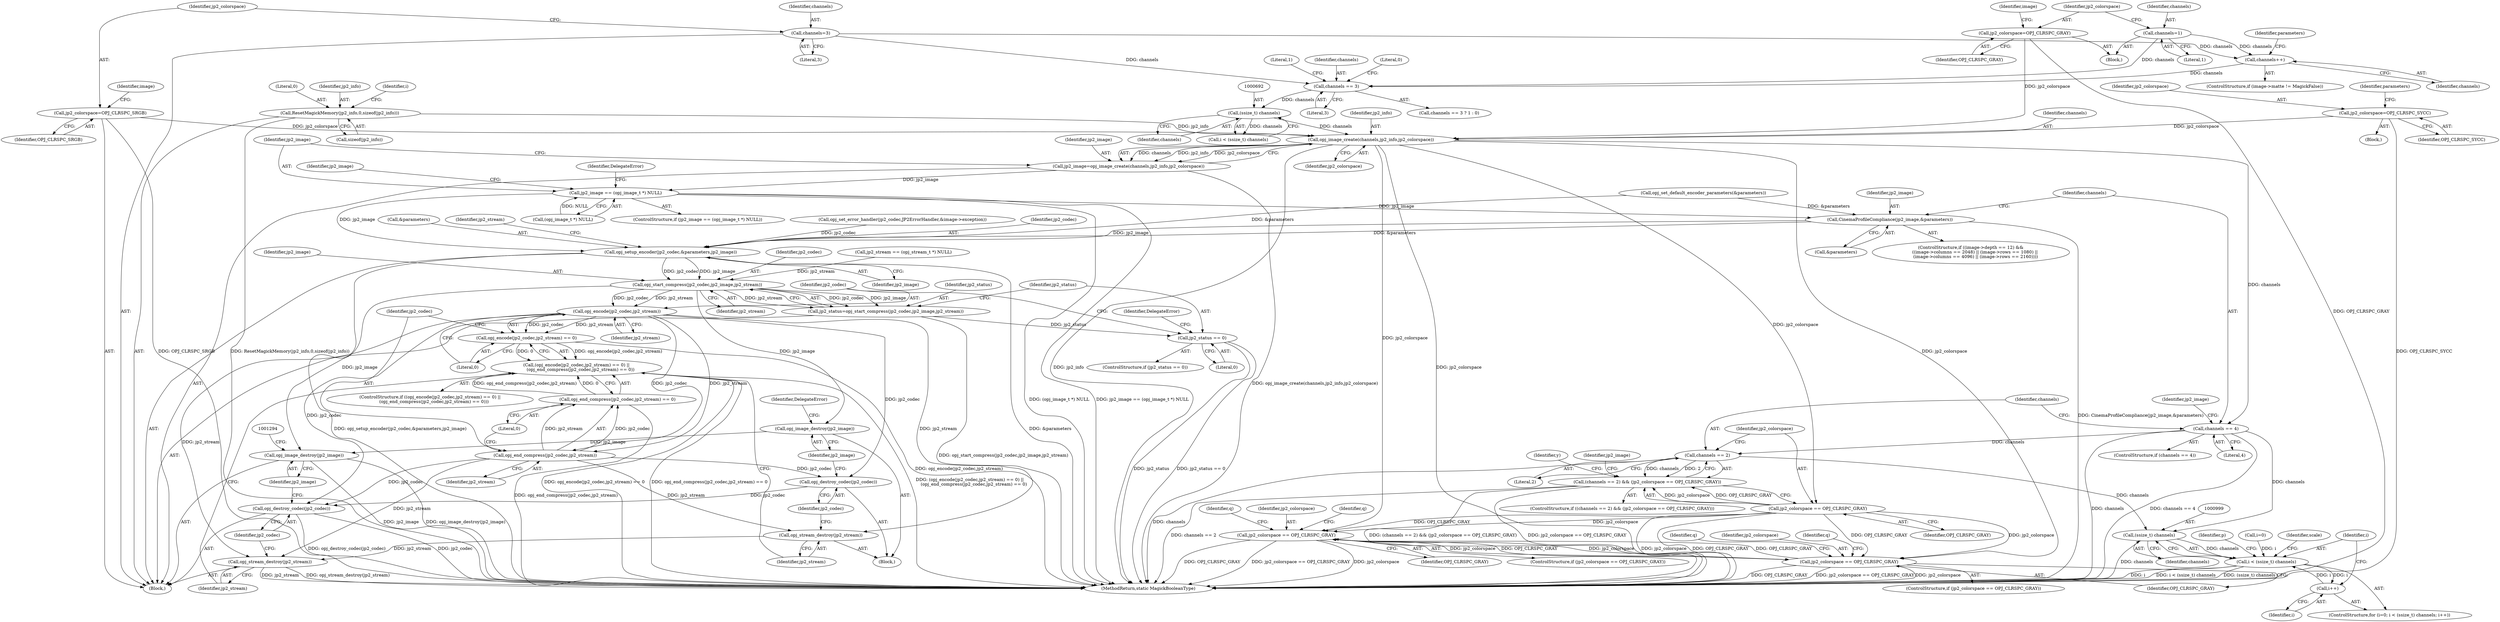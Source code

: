 digraph "0_ImageMagick_3d5ac8c20846871f1eb3068b65f93da7cd33bfd0_0@API" {
"1000803" [label="(Call,opj_image_create(channels,jp2_info,jp2_colorspace))"];
"1000691" [label="(Call,(ssize_t) channels)"];
"1000675" [label="(Call,channels == 3)"];
"1000650" [label="(Call,channels=1)"];
"1000668" [label="(Call,channels++)"];
"1000619" [label="(Call,channels=3)"];
"1000680" [label="(Call,ResetMagickMemory(jp2_info,0,sizeof(jp2_info)))"];
"1000622" [label="(Call,jp2_colorspace=OPJ_CLRSPC_SRGB)"];
"1000632" [label="(Call,jp2_colorspace=OPJ_CLRSPC_SYCC)"];
"1000653" [label="(Call,jp2_colorspace=OPJ_CLRSPC_GRAY)"];
"1000801" [label="(Call,jp2_image=opj_image_create(channels,jp2_info,jp2_colorspace))"];
"1000808" [label="(Call,jp2_image == (opj_image_t *) NULL)"];
"1000906" [label="(Call,CinemaProfileCompliance(jp2_image,&parameters))"];
"1001217" [label="(Call,opj_setup_encoder(jp2_codec,&parameters,jp2_image))"];
"1001254" [label="(Call,opj_start_compress(jp2_codec,jp2_image,jp2_stream))"];
"1001252" [label="(Call,jp2_status=opj_start_compress(jp2_codec,jp2_image,jp2_stream))"];
"1001259" [label="(Call,jp2_status == 0)"];
"1001268" [label="(Call,opj_encode(jp2_codec,jp2_stream))"];
"1001267" [label="(Call,opj_encode(jp2_codec,jp2_stream) == 0)"];
"1001266" [label="(Call,(opj_encode(jp2_codec,jp2_stream) == 0) ||\n      (opj_end_compress(jp2_codec,jp2_stream) == 0))"];
"1001273" [label="(Call,opj_end_compress(jp2_codec,jp2_stream))"];
"1001272" [label="(Call,opj_end_compress(jp2_codec,jp2_stream) == 0)"];
"1001278" [label="(Call,opj_stream_destroy(jp2_stream))"];
"1001287" [label="(Call,opj_stream_destroy(jp2_stream))"];
"1001280" [label="(Call,opj_destroy_codec(jp2_codec))"];
"1001289" [label="(Call,opj_destroy_codec(jp2_codec))"];
"1001282" [label="(Call,opj_image_destroy(jp2_image))"];
"1001291" [label="(Call,opj_image_destroy(jp2_image))"];
"1000911" [label="(Call,channels == 4)"];
"1000926" [label="(Call,channels == 2)"];
"1000925" [label="(Call,(channels == 2) && (jp2_colorspace == OPJ_CLRSPC_GRAY))"];
"1000998" [label="(Call,(ssize_t) channels)"];
"1000996" [label="(Call,i < (ssize_t) channels)"];
"1001001" [label="(Call,i++)"];
"1000929" [label="(Call,jp2_colorspace == OPJ_CLRSPC_GRAY)"];
"1001070" [label="(Call,jp2_colorspace == OPJ_CLRSPC_GRAY)"];
"1001099" [label="(Call,jp2_colorspace == OPJ_CLRSPC_GRAY)"];
"1001291" [label="(Call,opj_image_destroy(jp2_image))"];
"1000632" [label="(Call,jp2_colorspace=OPJ_CLRSPC_SYCC)"];
"1000662" [label="(ControlStructure,if (image->matte != MagickFalse))"];
"1000992" [label="(ControlStructure,for (i=0; i < (ssize_t) channels; i++))"];
"1001072" [label="(Identifier,OPJ_CLRSPC_GRAY)"];
"1001217" [label="(Call,opj_setup_encoder(jp2_codec,&parameters,jp2_image))"];
"1000689" [label="(Call,i < (ssize_t) channels)"];
"1000801" [label="(Call,jp2_image=opj_image_create(channels,jp2_info,jp2_colorspace))"];
"1000682" [label="(Literal,0)"];
"1001258" [label="(ControlStructure,if (jp2_status == 0))"];
"1001252" [label="(Call,jp2_status=opj_start_compress(jp2_codec,jp2_image,jp2_stream))"];
"1001255" [label="(Identifier,jp2_codec)"];
"1001244" [label="(Call,jp2_stream == (opj_stream_t *) NULL)"];
"1001280" [label="(Call,opj_destroy_codec(jp2_codec))"];
"1001275" [label="(Identifier,jp2_stream)"];
"1000633" [label="(Identifier,jp2_colorspace)"];
"1001156" [label="(Identifier,p)"];
"1001219" [label="(Call,&parameters)"];
"1001292" [label="(Identifier,jp2_image)"];
"1000926" [label="(Call,channels == 2)"];
"1001223" [label="(Identifier,jp2_stream)"];
"1001277" [label="(Block,)"];
"1000913" [label="(Literal,4)"];
"1000912" [label="(Identifier,channels)"];
"1001076" [label="(Identifier,q)"];
"1001285" [label="(Identifier,DelegateError)"];
"1000691" [label="(Call,(ssize_t) channels)"];
"1000906" [label="(Call,CinemaProfileCompliance(jp2_image,&parameters))"];
"1000907" [label="(Identifier,jp2_image)"];
"1001281" [label="(Identifier,jp2_codec)"];
"1001269" [label="(Identifier,jp2_codec)"];
"1000665" [label="(Identifier,image)"];
"1000623" [label="(Identifier,jp2_colorspace)"];
"1000650" [label="(Call,channels=1)"];
"1001098" [label="(ControlStructure,if (jp2_colorspace == OPJ_CLRSPC_GRAY))"];
"1001001" [label="(Call,i++)"];
"1000918" [label="(Identifier,jp2_image)"];
"1001002" [label="(Identifier,i)"];
"1001257" [label="(Identifier,jp2_stream)"];
"1000996" [label="(Call,i < (ssize_t) channels)"];
"1001290" [label="(Identifier,jp2_codec)"];
"1001299" [label="(MethodReturn,static MagickBooleanType)"];
"1001071" [label="(Identifier,jp2_colorspace)"];
"1000925" [label="(Call,(channels == 2) && (jp2_colorspace == OPJ_CLRSPC_GRAY))"];
"1000809" [label="(Identifier,jp2_image)"];
"1001070" [label="(Call,jp2_colorspace == OPJ_CLRSPC_GRAY)"];
"1001266" [label="(Call,(opj_encode(jp2_codec,jp2_stream) == 0) ||\n      (opj_end_compress(jp2_codec,jp2_stream) == 0))"];
"1000675" [label="(Call,channels == 3)"];
"1001099" [label="(Call,jp2_colorspace == OPJ_CLRSPC_GRAY)"];
"1000993" [label="(Call,i=0)"];
"1000814" [label="(Identifier,DelegateError)"];
"1000622" [label="(Call,jp2_colorspace=OPJ_CLRSPC_SRGB)"];
"1000678" [label="(Literal,1)"];
"1000808" [label="(Call,jp2_image == (opj_image_t *) NULL)"];
"1001210" [label="(Call,opj_set_error_handler(jp2_codec,JP2ErrorHandler,&image->exception))"];
"1000876" [label="(ControlStructure,if ((image->depth == 12) &&\n      ((image->columns == 2048) || (image->rows == 1080) ||\n       (image->columns == 4096) || (image->rows == 2160))))"];
"1001105" [label="(Identifier,q)"];
"1001087" [label="(Identifier,q)"];
"1000998" [label="(Call,(ssize_t) channels)"];
"1000653" [label="(Call,jp2_colorspace=OPJ_CLRSPC_GRAY)"];
"1000655" [label="(Identifier,OPJ_CLRSPC_GRAY)"];
"1000927" [label="(Identifier,channels)"];
"1000683" [label="(Call,sizeof(jp2_info))"];
"1000810" [label="(Call,(opj_image_t *) NULL)"];
"1000654" [label="(Identifier,jp2_colorspace)"];
"1000674" [label="(Call,channels == 3 ? 1 : 0)"];
"1000112" [label="(Block,)"];
"1000181" [label="(Call,opj_set_default_encoder_parameters(&parameters))"];
"1000802" [label="(Identifier,jp2_image)"];
"1001265" [label="(ControlStructure,if ((opj_encode(jp2_codec,jp2_stream) == 0) ||\n      (opj_end_compress(jp2_codec,jp2_stream) == 0)))"];
"1000928" [label="(Literal,2)"];
"1001007" [label="(Identifier,scale)"];
"1001259" [label="(Call,jp2_status == 0)"];
"1000997" [label="(Identifier,i)"];
"1001218" [label="(Identifier,jp2_codec)"];
"1001256" [label="(Identifier,jp2_image)"];
"1001254" [label="(Call,opj_start_compress(jp2_codec,jp2_image,jp2_stream))"];
"1000628" [label="(Identifier,image)"];
"1000619" [label="(Call,channels=3)"];
"1001279" [label="(Identifier,jp2_stream)"];
"1001282" [label="(Call,opj_image_destroy(jp2_image))"];
"1000668" [label="(Call,channels++)"];
"1000804" [label="(Identifier,channels)"];
"1000680" [label="(Call,ResetMagickMemory(jp2_info,0,sizeof(jp2_info)))"];
"1000631" [label="(Block,)"];
"1001069" [label="(ControlStructure,if (jp2_colorspace == OPJ_CLRSPC_GRAY))"];
"1001101" [label="(Identifier,OPJ_CLRSPC_GRAY)"];
"1000818" [label="(Identifier,jp2_image)"];
"1001253" [label="(Identifier,jp2_status)"];
"1001278" [label="(Call,opj_stream_destroy(jp2_stream))"];
"1001261" [label="(Literal,0)"];
"1000693" [label="(Identifier,channels)"];
"1001288" [label="(Identifier,jp2_stream)"];
"1000806" [label="(Identifier,jp2_colorspace)"];
"1001267" [label="(Call,opj_encode(jp2_codec,jp2_stream) == 0)"];
"1000649" [label="(Block,)"];
"1001273" [label="(Call,opj_end_compress(jp2_codec,jp2_stream))"];
"1001260" [label="(Identifier,jp2_status)"];
"1000620" [label="(Identifier,channels)"];
"1000676" [label="(Identifier,channels)"];
"1001274" [label="(Identifier,jp2_codec)"];
"1000621" [label="(Literal,3)"];
"1001289" [label="(Call,opj_destroy_codec(jp2_codec))"];
"1001118" [label="(Identifier,q)"];
"1000931" [label="(Identifier,OPJ_CLRSPC_GRAY)"];
"1000651" [label="(Identifier,channels)"];
"1000805" [label="(Identifier,jp2_info)"];
"1000681" [label="(Identifier,jp2_info)"];
"1000936" [label="(Identifier,jp2_image)"];
"1000803" [label="(Call,opj_image_create(channels,jp2_info,jp2_colorspace))"];
"1000669" [label="(Identifier,channels)"];
"1000672" [label="(Identifier,parameters)"];
"1001276" [label="(Literal,0)"];
"1001272" [label="(Call,opj_end_compress(jp2_codec,jp2_stream) == 0)"];
"1001000" [label="(Identifier,channels)"];
"1000930" [label="(Identifier,jp2_colorspace)"];
"1000924" [label="(ControlStructure,if ((channels == 2) && (jp2_colorspace == OPJ_CLRSPC_GRAY)))"];
"1000929" [label="(Call,jp2_colorspace == OPJ_CLRSPC_GRAY)"];
"1001263" [label="(Identifier,DelegateError)"];
"1000637" [label="(Identifier,parameters)"];
"1000910" [label="(ControlStructure,if (channels == 4))"];
"1000652" [label="(Literal,1)"];
"1000687" [label="(Identifier,i)"];
"1001287" [label="(Call,opj_stream_destroy(jp2_stream))"];
"1000624" [label="(Identifier,OPJ_CLRSPC_SRGB)"];
"1001221" [label="(Identifier,jp2_image)"];
"1001268" [label="(Call,opj_encode(jp2_codec,jp2_stream))"];
"1000634" [label="(Identifier,OPJ_CLRSPC_SYCC)"];
"1001283" [label="(Identifier,jp2_image)"];
"1000679" [label="(Literal,0)"];
"1000908" [label="(Call,&parameters)"];
"1000677" [label="(Literal,3)"];
"1000943" [label="(Identifier,y)"];
"1000911" [label="(Call,channels == 4)"];
"1001270" [label="(Identifier,jp2_stream)"];
"1001100" [label="(Identifier,jp2_colorspace)"];
"1001271" [label="(Literal,0)"];
"1000807" [label="(ControlStructure,if (jp2_image == (opj_image_t *) NULL))"];
"1000803" -> "1000801"  [label="AST: "];
"1000803" -> "1000806"  [label="CFG: "];
"1000804" -> "1000803"  [label="AST: "];
"1000805" -> "1000803"  [label="AST: "];
"1000806" -> "1000803"  [label="AST: "];
"1000801" -> "1000803"  [label="CFG: "];
"1000803" -> "1001299"  [label="DDG: jp2_info"];
"1000803" -> "1001299"  [label="DDG: jp2_colorspace"];
"1000803" -> "1000801"  [label="DDG: channels"];
"1000803" -> "1000801"  [label="DDG: jp2_info"];
"1000803" -> "1000801"  [label="DDG: jp2_colorspace"];
"1000691" -> "1000803"  [label="DDG: channels"];
"1000680" -> "1000803"  [label="DDG: jp2_info"];
"1000622" -> "1000803"  [label="DDG: jp2_colorspace"];
"1000632" -> "1000803"  [label="DDG: jp2_colorspace"];
"1000653" -> "1000803"  [label="DDG: jp2_colorspace"];
"1000803" -> "1000911"  [label="DDG: channels"];
"1000803" -> "1000929"  [label="DDG: jp2_colorspace"];
"1000803" -> "1001070"  [label="DDG: jp2_colorspace"];
"1000803" -> "1001099"  [label="DDG: jp2_colorspace"];
"1000691" -> "1000689"  [label="AST: "];
"1000691" -> "1000693"  [label="CFG: "];
"1000692" -> "1000691"  [label="AST: "];
"1000693" -> "1000691"  [label="AST: "];
"1000689" -> "1000691"  [label="CFG: "];
"1000691" -> "1000689"  [label="DDG: channels"];
"1000675" -> "1000691"  [label="DDG: channels"];
"1000675" -> "1000674"  [label="AST: "];
"1000675" -> "1000677"  [label="CFG: "];
"1000676" -> "1000675"  [label="AST: "];
"1000677" -> "1000675"  [label="AST: "];
"1000678" -> "1000675"  [label="CFG: "];
"1000679" -> "1000675"  [label="CFG: "];
"1000650" -> "1000675"  [label="DDG: channels"];
"1000668" -> "1000675"  [label="DDG: channels"];
"1000619" -> "1000675"  [label="DDG: channels"];
"1000650" -> "1000649"  [label="AST: "];
"1000650" -> "1000652"  [label="CFG: "];
"1000651" -> "1000650"  [label="AST: "];
"1000652" -> "1000650"  [label="AST: "];
"1000654" -> "1000650"  [label="CFG: "];
"1000650" -> "1000668"  [label="DDG: channels"];
"1000668" -> "1000662"  [label="AST: "];
"1000668" -> "1000669"  [label="CFG: "];
"1000669" -> "1000668"  [label="AST: "];
"1000672" -> "1000668"  [label="CFG: "];
"1000619" -> "1000668"  [label="DDG: channels"];
"1000619" -> "1000112"  [label="AST: "];
"1000619" -> "1000621"  [label="CFG: "];
"1000620" -> "1000619"  [label="AST: "];
"1000621" -> "1000619"  [label="AST: "];
"1000623" -> "1000619"  [label="CFG: "];
"1000680" -> "1000112"  [label="AST: "];
"1000680" -> "1000683"  [label="CFG: "];
"1000681" -> "1000680"  [label="AST: "];
"1000682" -> "1000680"  [label="AST: "];
"1000683" -> "1000680"  [label="AST: "];
"1000687" -> "1000680"  [label="CFG: "];
"1000680" -> "1001299"  [label="DDG: ResetMagickMemory(jp2_info,0,sizeof(jp2_info))"];
"1000622" -> "1000112"  [label="AST: "];
"1000622" -> "1000624"  [label="CFG: "];
"1000623" -> "1000622"  [label="AST: "];
"1000624" -> "1000622"  [label="AST: "];
"1000628" -> "1000622"  [label="CFG: "];
"1000622" -> "1001299"  [label="DDG: OPJ_CLRSPC_SRGB"];
"1000632" -> "1000631"  [label="AST: "];
"1000632" -> "1000634"  [label="CFG: "];
"1000633" -> "1000632"  [label="AST: "];
"1000634" -> "1000632"  [label="AST: "];
"1000637" -> "1000632"  [label="CFG: "];
"1000632" -> "1001299"  [label="DDG: OPJ_CLRSPC_SYCC"];
"1000653" -> "1000649"  [label="AST: "];
"1000653" -> "1000655"  [label="CFG: "];
"1000654" -> "1000653"  [label="AST: "];
"1000655" -> "1000653"  [label="AST: "];
"1000665" -> "1000653"  [label="CFG: "];
"1000653" -> "1001299"  [label="DDG: OPJ_CLRSPC_GRAY"];
"1000801" -> "1000112"  [label="AST: "];
"1000802" -> "1000801"  [label="AST: "];
"1000809" -> "1000801"  [label="CFG: "];
"1000801" -> "1001299"  [label="DDG: opj_image_create(channels,jp2_info,jp2_colorspace)"];
"1000801" -> "1000808"  [label="DDG: jp2_image"];
"1000808" -> "1000807"  [label="AST: "];
"1000808" -> "1000810"  [label="CFG: "];
"1000809" -> "1000808"  [label="AST: "];
"1000810" -> "1000808"  [label="AST: "];
"1000814" -> "1000808"  [label="CFG: "];
"1000818" -> "1000808"  [label="CFG: "];
"1000808" -> "1001299"  [label="DDG: (opj_image_t *) NULL"];
"1000808" -> "1001299"  [label="DDG: jp2_image == (opj_image_t *) NULL"];
"1000810" -> "1000808"  [label="DDG: NULL"];
"1000808" -> "1000906"  [label="DDG: jp2_image"];
"1000808" -> "1001217"  [label="DDG: jp2_image"];
"1000906" -> "1000876"  [label="AST: "];
"1000906" -> "1000908"  [label="CFG: "];
"1000907" -> "1000906"  [label="AST: "];
"1000908" -> "1000906"  [label="AST: "];
"1000912" -> "1000906"  [label="CFG: "];
"1000906" -> "1001299"  [label="DDG: CinemaProfileCompliance(jp2_image,&parameters)"];
"1000181" -> "1000906"  [label="DDG: &parameters"];
"1000906" -> "1001217"  [label="DDG: &parameters"];
"1000906" -> "1001217"  [label="DDG: jp2_image"];
"1001217" -> "1000112"  [label="AST: "];
"1001217" -> "1001221"  [label="CFG: "];
"1001218" -> "1001217"  [label="AST: "];
"1001219" -> "1001217"  [label="AST: "];
"1001221" -> "1001217"  [label="AST: "];
"1001223" -> "1001217"  [label="CFG: "];
"1001217" -> "1001299"  [label="DDG: &parameters"];
"1001217" -> "1001299"  [label="DDG: opj_setup_encoder(jp2_codec,&parameters,jp2_image)"];
"1001210" -> "1001217"  [label="DDG: jp2_codec"];
"1000181" -> "1001217"  [label="DDG: &parameters"];
"1001217" -> "1001254"  [label="DDG: jp2_codec"];
"1001217" -> "1001254"  [label="DDG: jp2_image"];
"1001254" -> "1001252"  [label="AST: "];
"1001254" -> "1001257"  [label="CFG: "];
"1001255" -> "1001254"  [label="AST: "];
"1001256" -> "1001254"  [label="AST: "];
"1001257" -> "1001254"  [label="AST: "];
"1001252" -> "1001254"  [label="CFG: "];
"1001254" -> "1001252"  [label="DDG: jp2_codec"];
"1001254" -> "1001252"  [label="DDG: jp2_image"];
"1001254" -> "1001252"  [label="DDG: jp2_stream"];
"1001244" -> "1001254"  [label="DDG: jp2_stream"];
"1001254" -> "1001268"  [label="DDG: jp2_codec"];
"1001254" -> "1001268"  [label="DDG: jp2_stream"];
"1001254" -> "1001282"  [label="DDG: jp2_image"];
"1001254" -> "1001291"  [label="DDG: jp2_image"];
"1001252" -> "1000112"  [label="AST: "];
"1001253" -> "1001252"  [label="AST: "];
"1001260" -> "1001252"  [label="CFG: "];
"1001252" -> "1001299"  [label="DDG: opj_start_compress(jp2_codec,jp2_image,jp2_stream)"];
"1001252" -> "1001259"  [label="DDG: jp2_status"];
"1001259" -> "1001258"  [label="AST: "];
"1001259" -> "1001261"  [label="CFG: "];
"1001260" -> "1001259"  [label="AST: "];
"1001261" -> "1001259"  [label="AST: "];
"1001263" -> "1001259"  [label="CFG: "];
"1001269" -> "1001259"  [label="CFG: "];
"1001259" -> "1001299"  [label="DDG: jp2_status"];
"1001259" -> "1001299"  [label="DDG: jp2_status == 0"];
"1001268" -> "1001267"  [label="AST: "];
"1001268" -> "1001270"  [label="CFG: "];
"1001269" -> "1001268"  [label="AST: "];
"1001270" -> "1001268"  [label="AST: "];
"1001271" -> "1001268"  [label="CFG: "];
"1001268" -> "1001267"  [label="DDG: jp2_codec"];
"1001268" -> "1001267"  [label="DDG: jp2_stream"];
"1001268" -> "1001273"  [label="DDG: jp2_codec"];
"1001268" -> "1001273"  [label="DDG: jp2_stream"];
"1001268" -> "1001278"  [label="DDG: jp2_stream"];
"1001268" -> "1001280"  [label="DDG: jp2_codec"];
"1001268" -> "1001287"  [label="DDG: jp2_stream"];
"1001268" -> "1001289"  [label="DDG: jp2_codec"];
"1001267" -> "1001266"  [label="AST: "];
"1001267" -> "1001271"  [label="CFG: "];
"1001271" -> "1001267"  [label="AST: "];
"1001274" -> "1001267"  [label="CFG: "];
"1001266" -> "1001267"  [label="CFG: "];
"1001267" -> "1001299"  [label="DDG: opj_encode(jp2_codec,jp2_stream)"];
"1001267" -> "1001266"  [label="DDG: opj_encode(jp2_codec,jp2_stream)"];
"1001267" -> "1001266"  [label="DDG: 0"];
"1001266" -> "1001265"  [label="AST: "];
"1001266" -> "1001272"  [label="CFG: "];
"1001272" -> "1001266"  [label="AST: "];
"1001279" -> "1001266"  [label="CFG: "];
"1001288" -> "1001266"  [label="CFG: "];
"1001266" -> "1001299"  [label="DDG: (opj_encode(jp2_codec,jp2_stream) == 0) ||\n      (opj_end_compress(jp2_codec,jp2_stream) == 0)"];
"1001266" -> "1001299"  [label="DDG: opj_encode(jp2_codec,jp2_stream) == 0"];
"1001266" -> "1001299"  [label="DDG: opj_end_compress(jp2_codec,jp2_stream) == 0"];
"1001272" -> "1001266"  [label="DDG: opj_end_compress(jp2_codec,jp2_stream)"];
"1001272" -> "1001266"  [label="DDG: 0"];
"1001273" -> "1001272"  [label="AST: "];
"1001273" -> "1001275"  [label="CFG: "];
"1001274" -> "1001273"  [label="AST: "];
"1001275" -> "1001273"  [label="AST: "];
"1001276" -> "1001273"  [label="CFG: "];
"1001273" -> "1001272"  [label="DDG: jp2_codec"];
"1001273" -> "1001272"  [label="DDG: jp2_stream"];
"1001273" -> "1001278"  [label="DDG: jp2_stream"];
"1001273" -> "1001280"  [label="DDG: jp2_codec"];
"1001273" -> "1001287"  [label="DDG: jp2_stream"];
"1001273" -> "1001289"  [label="DDG: jp2_codec"];
"1001272" -> "1001276"  [label="CFG: "];
"1001276" -> "1001272"  [label="AST: "];
"1001272" -> "1001299"  [label="DDG: opj_end_compress(jp2_codec,jp2_stream)"];
"1001278" -> "1001277"  [label="AST: "];
"1001278" -> "1001279"  [label="CFG: "];
"1001279" -> "1001278"  [label="AST: "];
"1001281" -> "1001278"  [label="CFG: "];
"1001278" -> "1001287"  [label="DDG: jp2_stream"];
"1001287" -> "1000112"  [label="AST: "];
"1001287" -> "1001288"  [label="CFG: "];
"1001288" -> "1001287"  [label="AST: "];
"1001290" -> "1001287"  [label="CFG: "];
"1001287" -> "1001299"  [label="DDG: jp2_stream"];
"1001287" -> "1001299"  [label="DDG: opj_stream_destroy(jp2_stream)"];
"1001280" -> "1001277"  [label="AST: "];
"1001280" -> "1001281"  [label="CFG: "];
"1001281" -> "1001280"  [label="AST: "];
"1001283" -> "1001280"  [label="CFG: "];
"1001280" -> "1001289"  [label="DDG: jp2_codec"];
"1001289" -> "1000112"  [label="AST: "];
"1001289" -> "1001290"  [label="CFG: "];
"1001290" -> "1001289"  [label="AST: "];
"1001292" -> "1001289"  [label="CFG: "];
"1001289" -> "1001299"  [label="DDG: jp2_codec"];
"1001289" -> "1001299"  [label="DDG: opj_destroy_codec(jp2_codec)"];
"1001282" -> "1001277"  [label="AST: "];
"1001282" -> "1001283"  [label="CFG: "];
"1001283" -> "1001282"  [label="AST: "];
"1001285" -> "1001282"  [label="CFG: "];
"1001282" -> "1001291"  [label="DDG: jp2_image"];
"1001291" -> "1000112"  [label="AST: "];
"1001291" -> "1001292"  [label="CFG: "];
"1001292" -> "1001291"  [label="AST: "];
"1001294" -> "1001291"  [label="CFG: "];
"1001291" -> "1001299"  [label="DDG: jp2_image"];
"1001291" -> "1001299"  [label="DDG: opj_image_destroy(jp2_image)"];
"1000911" -> "1000910"  [label="AST: "];
"1000911" -> "1000913"  [label="CFG: "];
"1000912" -> "1000911"  [label="AST: "];
"1000913" -> "1000911"  [label="AST: "];
"1000918" -> "1000911"  [label="CFG: "];
"1000927" -> "1000911"  [label="CFG: "];
"1000911" -> "1001299"  [label="DDG: channels == 4"];
"1000911" -> "1001299"  [label="DDG: channels"];
"1000911" -> "1000926"  [label="DDG: channels"];
"1000911" -> "1000998"  [label="DDG: channels"];
"1000926" -> "1000925"  [label="AST: "];
"1000926" -> "1000928"  [label="CFG: "];
"1000927" -> "1000926"  [label="AST: "];
"1000928" -> "1000926"  [label="AST: "];
"1000930" -> "1000926"  [label="CFG: "];
"1000925" -> "1000926"  [label="CFG: "];
"1000926" -> "1001299"  [label="DDG: channels"];
"1000926" -> "1000925"  [label="DDG: channels"];
"1000926" -> "1000925"  [label="DDG: 2"];
"1000926" -> "1000998"  [label="DDG: channels"];
"1000925" -> "1000924"  [label="AST: "];
"1000925" -> "1000929"  [label="CFG: "];
"1000929" -> "1000925"  [label="AST: "];
"1000936" -> "1000925"  [label="CFG: "];
"1000943" -> "1000925"  [label="CFG: "];
"1000925" -> "1001299"  [label="DDG: channels == 2"];
"1000925" -> "1001299"  [label="DDG: (channels == 2) && (jp2_colorspace == OPJ_CLRSPC_GRAY)"];
"1000925" -> "1001299"  [label="DDG: jp2_colorspace == OPJ_CLRSPC_GRAY"];
"1000929" -> "1000925"  [label="DDG: jp2_colorspace"];
"1000929" -> "1000925"  [label="DDG: OPJ_CLRSPC_GRAY"];
"1000998" -> "1000996"  [label="AST: "];
"1000998" -> "1001000"  [label="CFG: "];
"1000999" -> "1000998"  [label="AST: "];
"1001000" -> "1000998"  [label="AST: "];
"1000996" -> "1000998"  [label="CFG: "];
"1000998" -> "1001299"  [label="DDG: channels"];
"1000998" -> "1000996"  [label="DDG: channels"];
"1000996" -> "1000992"  [label="AST: "];
"1000997" -> "1000996"  [label="AST: "];
"1001007" -> "1000996"  [label="CFG: "];
"1001156" -> "1000996"  [label="CFG: "];
"1000996" -> "1001299"  [label="DDG: i < (ssize_t) channels"];
"1000996" -> "1001299"  [label="DDG: (ssize_t) channels"];
"1000996" -> "1001299"  [label="DDG: i"];
"1001001" -> "1000996"  [label="DDG: i"];
"1000993" -> "1000996"  [label="DDG: i"];
"1000996" -> "1001001"  [label="DDG: i"];
"1001001" -> "1000992"  [label="AST: "];
"1001001" -> "1001002"  [label="CFG: "];
"1001002" -> "1001001"  [label="AST: "];
"1000997" -> "1001001"  [label="CFG: "];
"1000929" -> "1000931"  [label="CFG: "];
"1000930" -> "1000929"  [label="AST: "];
"1000931" -> "1000929"  [label="AST: "];
"1000929" -> "1001299"  [label="DDG: jp2_colorspace"];
"1000929" -> "1001299"  [label="DDG: OPJ_CLRSPC_GRAY"];
"1000929" -> "1001070"  [label="DDG: jp2_colorspace"];
"1000929" -> "1001070"  [label="DDG: OPJ_CLRSPC_GRAY"];
"1000929" -> "1001099"  [label="DDG: jp2_colorspace"];
"1000929" -> "1001099"  [label="DDG: OPJ_CLRSPC_GRAY"];
"1001070" -> "1001069"  [label="AST: "];
"1001070" -> "1001072"  [label="CFG: "];
"1001071" -> "1001070"  [label="AST: "];
"1001072" -> "1001070"  [label="AST: "];
"1001076" -> "1001070"  [label="CFG: "];
"1001087" -> "1001070"  [label="CFG: "];
"1001070" -> "1001299"  [label="DDG: OPJ_CLRSPC_GRAY"];
"1001070" -> "1001299"  [label="DDG: jp2_colorspace == OPJ_CLRSPC_GRAY"];
"1001070" -> "1001299"  [label="DDG: jp2_colorspace"];
"1001099" -> "1001070"  [label="DDG: jp2_colorspace"];
"1001099" -> "1001070"  [label="DDG: OPJ_CLRSPC_GRAY"];
"1001070" -> "1001099"  [label="DDG: jp2_colorspace"];
"1001070" -> "1001099"  [label="DDG: OPJ_CLRSPC_GRAY"];
"1001099" -> "1001098"  [label="AST: "];
"1001099" -> "1001101"  [label="CFG: "];
"1001100" -> "1001099"  [label="AST: "];
"1001101" -> "1001099"  [label="AST: "];
"1001105" -> "1001099"  [label="CFG: "];
"1001118" -> "1001099"  [label="CFG: "];
"1001099" -> "1001299"  [label="DDG: jp2_colorspace == OPJ_CLRSPC_GRAY"];
"1001099" -> "1001299"  [label="DDG: jp2_colorspace"];
"1001099" -> "1001299"  [label="DDG: OPJ_CLRSPC_GRAY"];
}
